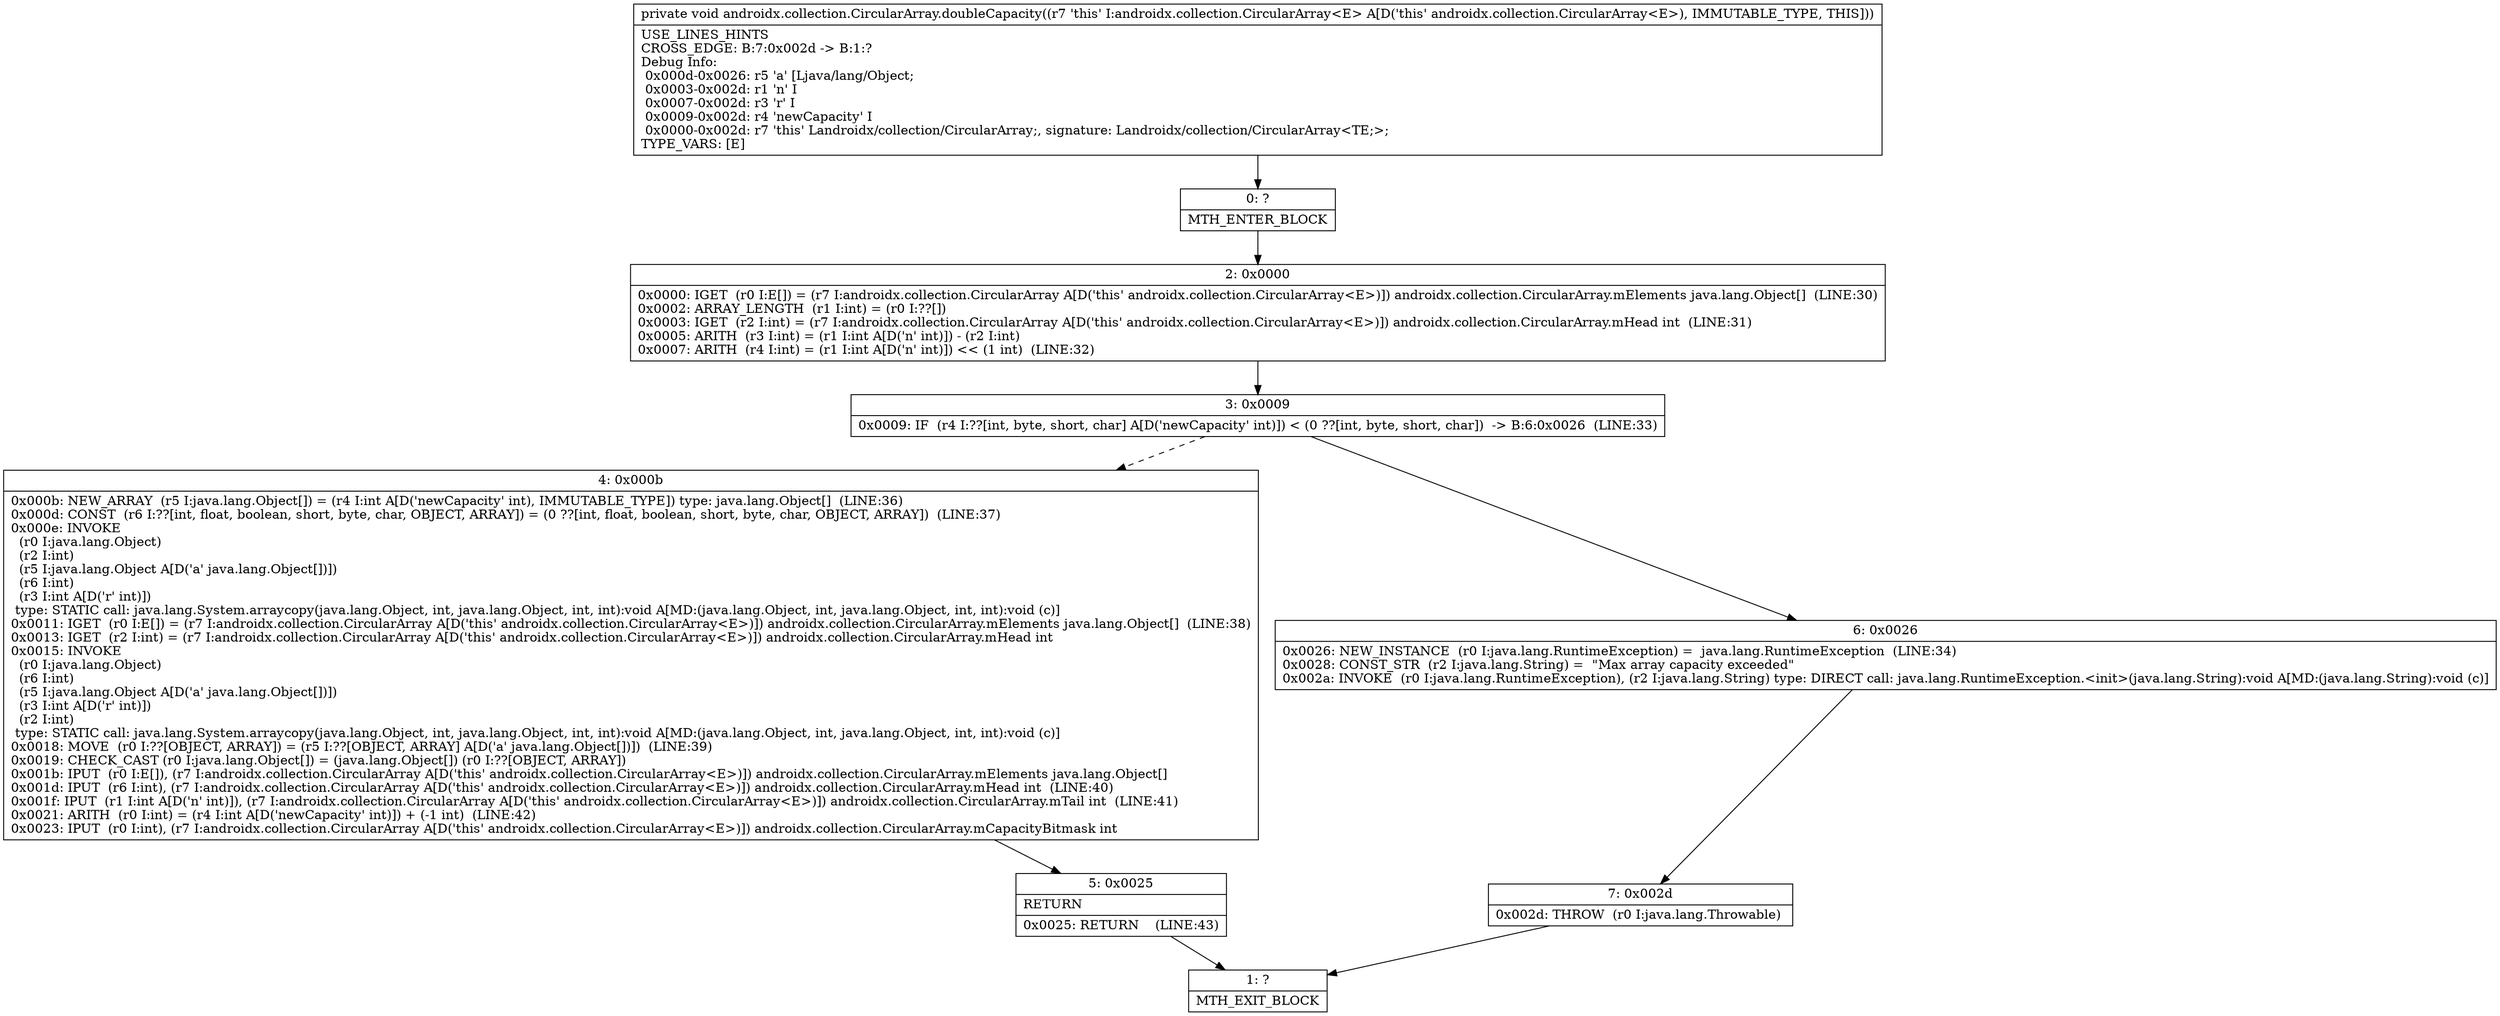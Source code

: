digraph "CFG forandroidx.collection.CircularArray.doubleCapacity()V" {
Node_0 [shape=record,label="{0\:\ ?|MTH_ENTER_BLOCK\l}"];
Node_2 [shape=record,label="{2\:\ 0x0000|0x0000: IGET  (r0 I:E[]) = (r7 I:androidx.collection.CircularArray A[D('this' androidx.collection.CircularArray\<E\>)]) androidx.collection.CircularArray.mElements java.lang.Object[]  (LINE:30)\l0x0002: ARRAY_LENGTH  (r1 I:int) = (r0 I:??[]) \l0x0003: IGET  (r2 I:int) = (r7 I:androidx.collection.CircularArray A[D('this' androidx.collection.CircularArray\<E\>)]) androidx.collection.CircularArray.mHead int  (LINE:31)\l0x0005: ARITH  (r3 I:int) = (r1 I:int A[D('n' int)]) \- (r2 I:int) \l0x0007: ARITH  (r4 I:int) = (r1 I:int A[D('n' int)]) \<\< (1 int)  (LINE:32)\l}"];
Node_3 [shape=record,label="{3\:\ 0x0009|0x0009: IF  (r4 I:??[int, byte, short, char] A[D('newCapacity' int)]) \< (0 ??[int, byte, short, char])  \-\> B:6:0x0026  (LINE:33)\l}"];
Node_4 [shape=record,label="{4\:\ 0x000b|0x000b: NEW_ARRAY  (r5 I:java.lang.Object[]) = (r4 I:int A[D('newCapacity' int), IMMUTABLE_TYPE]) type: java.lang.Object[]  (LINE:36)\l0x000d: CONST  (r6 I:??[int, float, boolean, short, byte, char, OBJECT, ARRAY]) = (0 ??[int, float, boolean, short, byte, char, OBJECT, ARRAY])  (LINE:37)\l0x000e: INVOKE  \l  (r0 I:java.lang.Object)\l  (r2 I:int)\l  (r5 I:java.lang.Object A[D('a' java.lang.Object[])])\l  (r6 I:int)\l  (r3 I:int A[D('r' int)])\l type: STATIC call: java.lang.System.arraycopy(java.lang.Object, int, java.lang.Object, int, int):void A[MD:(java.lang.Object, int, java.lang.Object, int, int):void (c)]\l0x0011: IGET  (r0 I:E[]) = (r7 I:androidx.collection.CircularArray A[D('this' androidx.collection.CircularArray\<E\>)]) androidx.collection.CircularArray.mElements java.lang.Object[]  (LINE:38)\l0x0013: IGET  (r2 I:int) = (r7 I:androidx.collection.CircularArray A[D('this' androidx.collection.CircularArray\<E\>)]) androidx.collection.CircularArray.mHead int \l0x0015: INVOKE  \l  (r0 I:java.lang.Object)\l  (r6 I:int)\l  (r5 I:java.lang.Object A[D('a' java.lang.Object[])])\l  (r3 I:int A[D('r' int)])\l  (r2 I:int)\l type: STATIC call: java.lang.System.arraycopy(java.lang.Object, int, java.lang.Object, int, int):void A[MD:(java.lang.Object, int, java.lang.Object, int, int):void (c)]\l0x0018: MOVE  (r0 I:??[OBJECT, ARRAY]) = (r5 I:??[OBJECT, ARRAY] A[D('a' java.lang.Object[])])  (LINE:39)\l0x0019: CHECK_CAST (r0 I:java.lang.Object[]) = (java.lang.Object[]) (r0 I:??[OBJECT, ARRAY]) \l0x001b: IPUT  (r0 I:E[]), (r7 I:androidx.collection.CircularArray A[D('this' androidx.collection.CircularArray\<E\>)]) androidx.collection.CircularArray.mElements java.lang.Object[] \l0x001d: IPUT  (r6 I:int), (r7 I:androidx.collection.CircularArray A[D('this' androidx.collection.CircularArray\<E\>)]) androidx.collection.CircularArray.mHead int  (LINE:40)\l0x001f: IPUT  (r1 I:int A[D('n' int)]), (r7 I:androidx.collection.CircularArray A[D('this' androidx.collection.CircularArray\<E\>)]) androidx.collection.CircularArray.mTail int  (LINE:41)\l0x0021: ARITH  (r0 I:int) = (r4 I:int A[D('newCapacity' int)]) + (\-1 int)  (LINE:42)\l0x0023: IPUT  (r0 I:int), (r7 I:androidx.collection.CircularArray A[D('this' androidx.collection.CircularArray\<E\>)]) androidx.collection.CircularArray.mCapacityBitmask int \l}"];
Node_5 [shape=record,label="{5\:\ 0x0025|RETURN\l|0x0025: RETURN    (LINE:43)\l}"];
Node_1 [shape=record,label="{1\:\ ?|MTH_EXIT_BLOCK\l}"];
Node_6 [shape=record,label="{6\:\ 0x0026|0x0026: NEW_INSTANCE  (r0 I:java.lang.RuntimeException) =  java.lang.RuntimeException  (LINE:34)\l0x0028: CONST_STR  (r2 I:java.lang.String) =  \"Max array capacity exceeded\" \l0x002a: INVOKE  (r0 I:java.lang.RuntimeException), (r2 I:java.lang.String) type: DIRECT call: java.lang.RuntimeException.\<init\>(java.lang.String):void A[MD:(java.lang.String):void (c)]\l}"];
Node_7 [shape=record,label="{7\:\ 0x002d|0x002d: THROW  (r0 I:java.lang.Throwable) \l}"];
MethodNode[shape=record,label="{private void androidx.collection.CircularArray.doubleCapacity((r7 'this' I:androidx.collection.CircularArray\<E\> A[D('this' androidx.collection.CircularArray\<E\>), IMMUTABLE_TYPE, THIS]))  | USE_LINES_HINTS\lCROSS_EDGE: B:7:0x002d \-\> B:1:?\lDebug Info:\l  0x000d\-0x0026: r5 'a' [Ljava\/lang\/Object;\l  0x0003\-0x002d: r1 'n' I\l  0x0007\-0x002d: r3 'r' I\l  0x0009\-0x002d: r4 'newCapacity' I\l  0x0000\-0x002d: r7 'this' Landroidx\/collection\/CircularArray;, signature: Landroidx\/collection\/CircularArray\<TE;\>;\lTYPE_VARS: [E]\l}"];
MethodNode -> Node_0;Node_0 -> Node_2;
Node_2 -> Node_3;
Node_3 -> Node_4[style=dashed];
Node_3 -> Node_6;
Node_4 -> Node_5;
Node_5 -> Node_1;
Node_6 -> Node_7;
Node_7 -> Node_1;
}

